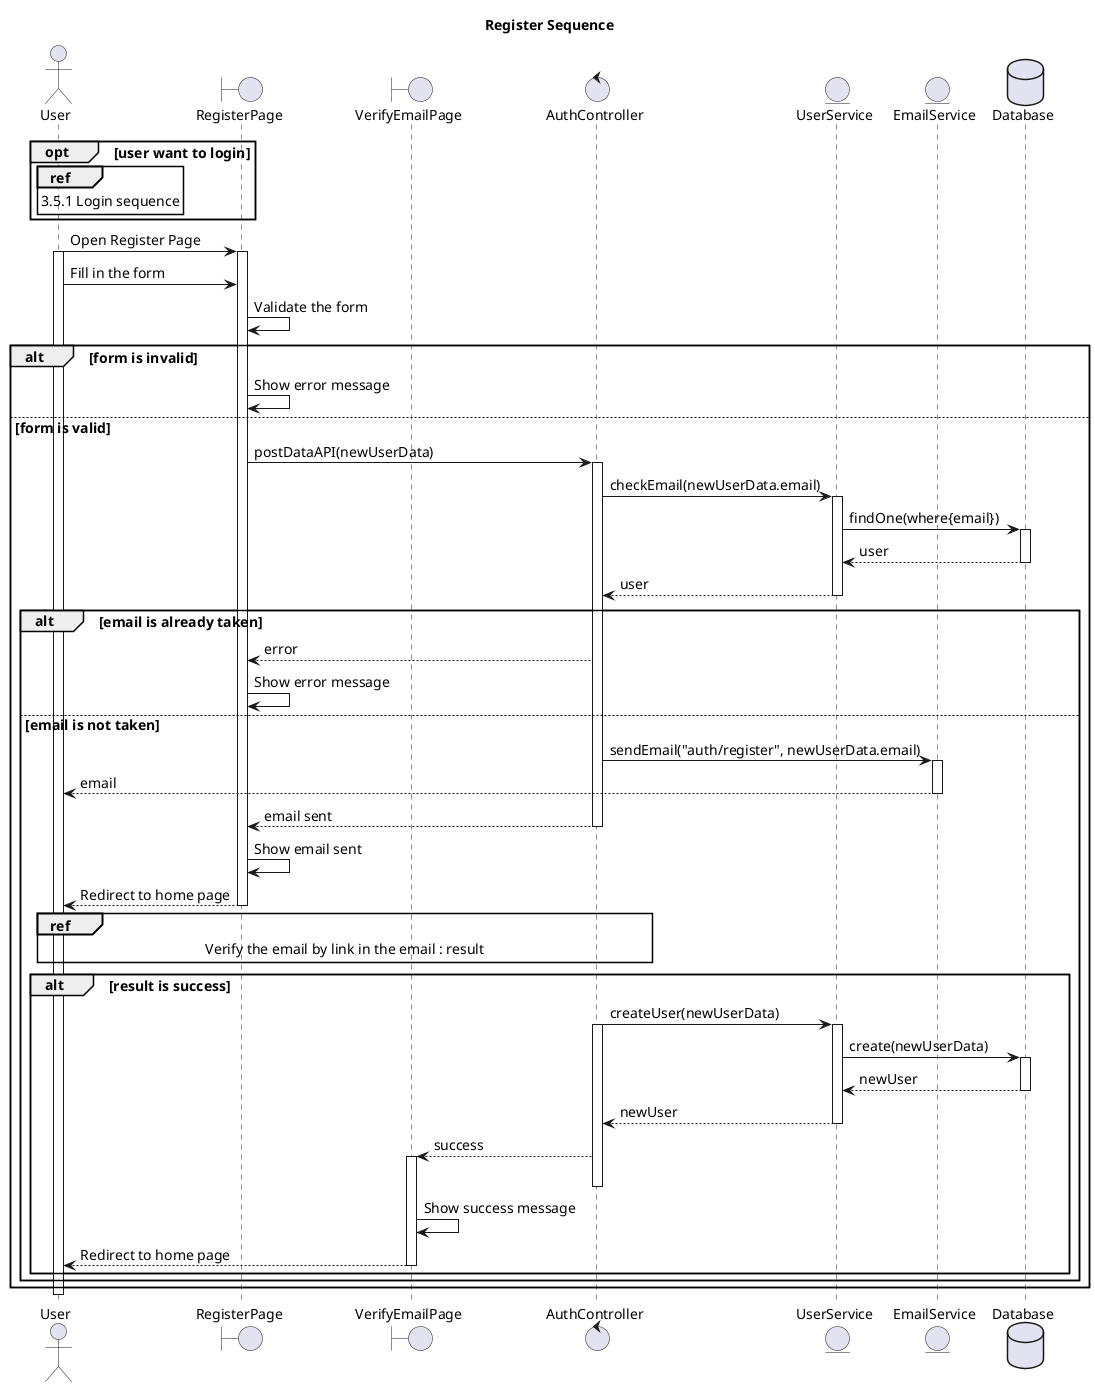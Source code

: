 
@startuml register-sequence
skinparam DefaultFontName "Times New Roman"
skinparam DefaultFontSize 14

title Register Sequence

Actor User as u
boundary RegisterPage as rp
boundary VerifyEmailPage as vp
control AuthController as ac
entity UserService as us
entity EmailService as es
database Database as db

opt user want to login
ref over u : 3.5.1 Login sequence
end

u -> rp: Open Register Page
activate u
activate rp
u -> rp: Fill in the form
rp -> rp: Validate the form
alt form is invalid
    rp -> rp: Show error message
else form is valid
    rp -> ac: postDataAPI(newUserData)
    activate ac
    ac -> us: checkEmail(newUserData.email)
    activate us
    us -> db: findOne(where{email})
    activate db
    db --> us: user
    deactivate db
    us --> ac: user
    deactivate us
    alt email is already taken
        ac --> rp: error
        rp -> rp: Show error message
    else email is not taken
        ac -> es: sendEmail("auth/register", newUserData.email)
        activate es
        es --> u: email
        deactivate es
        ac --> rp : email sent
        deactivate ac
        rp -> rp: Show email sent
        rp --> u: Redirect to home page
        deactivate rp
        ref over u, ac : Verify the email by link in the email : result
        alt result is success
            ac -> us: createUser(newUserData)
            activate ac
            activate us
            us -> db: create(newUserData)
            activate db
            db --> us: newUser
            deactivate db
            us --> ac: newUser
            deactivate us
            ac --> vp: success
            activate vp
            deactivate ac
            vp -> vp: Show success message
            vp --> u: Redirect to home page
            deactivate vp
        end
    end
end
deactivate u


@enduml